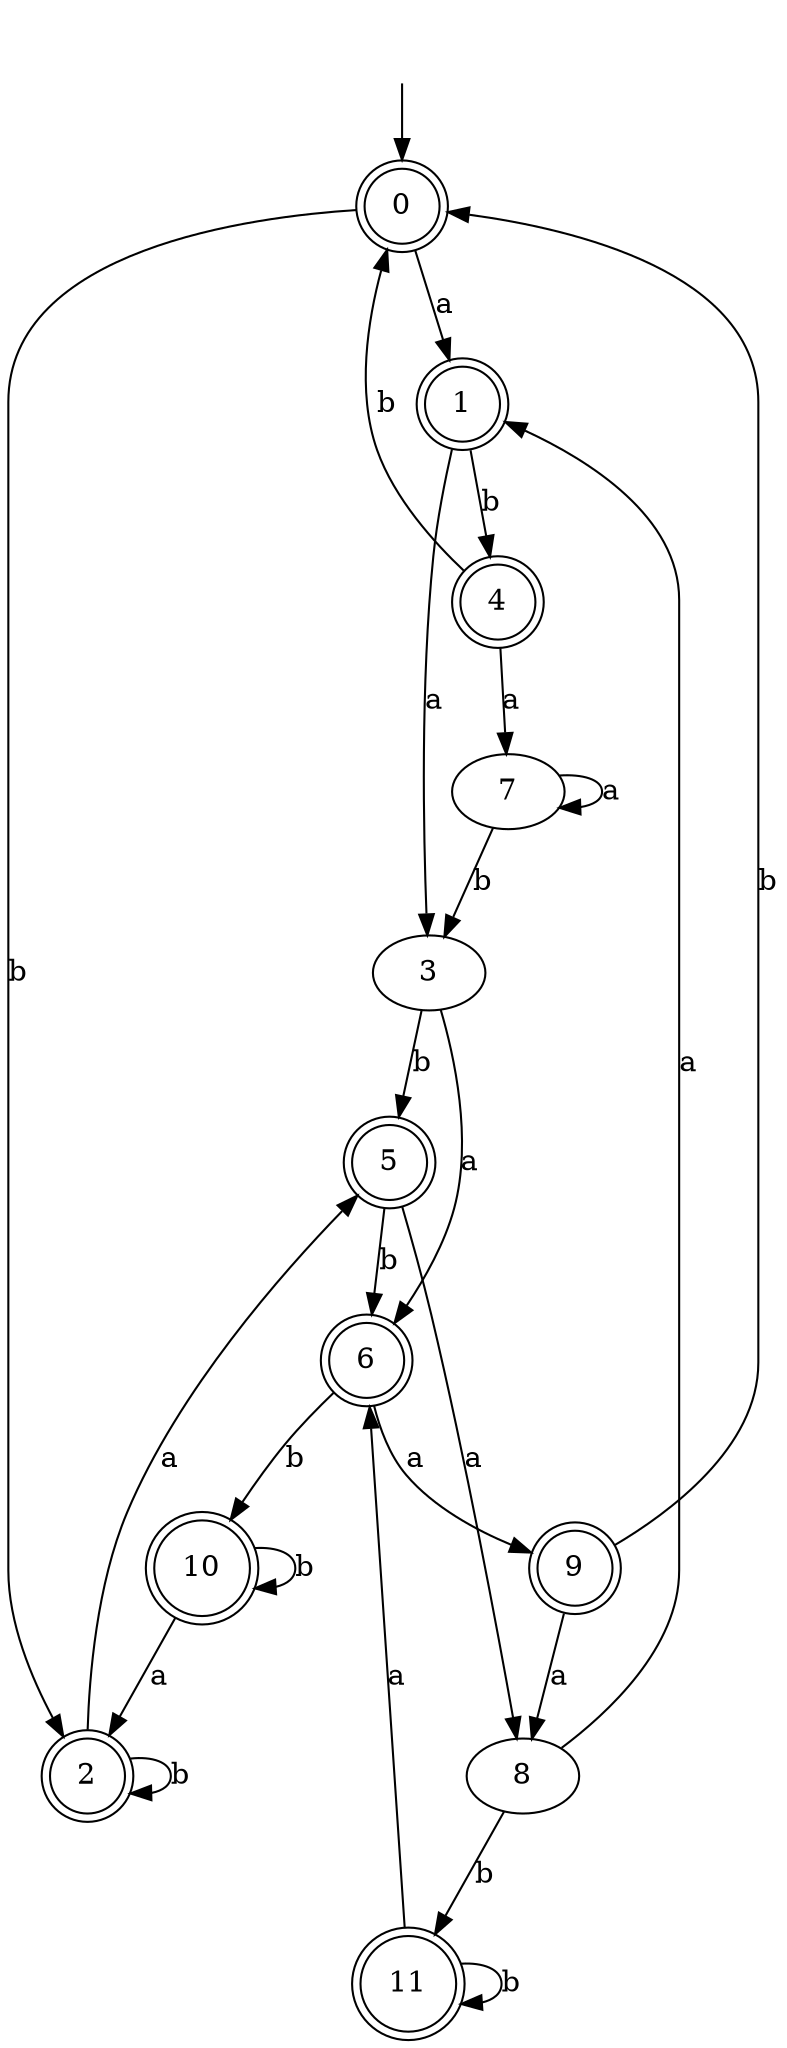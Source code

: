 digraph RandomDFA {
  __start0 [label="", shape=none];
  __start0 -> 0 [label=""];
  0 [shape=circle] [shape=doublecircle]
  0 -> 1 [label="a"]
  0 -> 2 [label="b"]
  1 [shape=doublecircle]
  1 -> 3 [label="a"]
  1 -> 4 [label="b"]
  2 [shape=doublecircle]
  2 -> 5 [label="a"]
  2 -> 2 [label="b"]
  3
  3 -> 6 [label="a"]
  3 -> 5 [label="b"]
  4 [shape=doublecircle]
  4 -> 7 [label="a"]
  4 -> 0 [label="b"]
  5 [shape=doublecircle]
  5 -> 8 [label="a"]
  5 -> 6 [label="b"]
  6 [shape=doublecircle]
  6 -> 9 [label="a"]
  6 -> 10 [label="b"]
  7
  7 -> 7 [label="a"]
  7 -> 3 [label="b"]
  8
  8 -> 1 [label="a"]
  8 -> 11 [label="b"]
  9 [shape=doublecircle]
  9 -> 8 [label="a"]
  9 -> 0 [label="b"]
  10 [shape=doublecircle]
  10 -> 2 [label="a"]
  10 -> 10 [label="b"]
  11 [shape=doublecircle]
  11 -> 6 [label="a"]
  11 -> 11 [label="b"]
}
